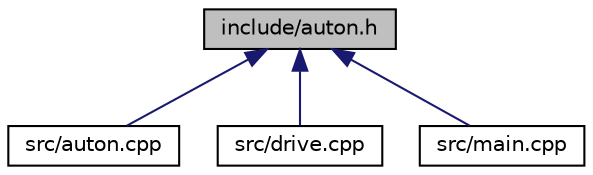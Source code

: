 digraph "include/auton.h"
{
  edge [fontname="Helvetica",fontsize="10",labelfontname="Helvetica",labelfontsize="10"];
  node [fontname="Helvetica",fontsize="10",shape=record];
  Node1 [label="include/auton.h",height=0.2,width=0.4,color="black", fillcolor="grey75", style="filled", fontcolor="black"];
  Node1 -> Node2 [dir="back",color="midnightblue",fontsize="10",style="solid"];
  Node2 [label="src/auton.cpp",height=0.2,width=0.4,color="black", fillcolor="white", style="filled",URL="$auton_8cpp.html"];
  Node1 -> Node3 [dir="back",color="midnightblue",fontsize="10",style="solid"];
  Node3 [label="src/drive.cpp",height=0.2,width=0.4,color="black", fillcolor="white", style="filled",URL="$drive_8cpp.html"];
  Node1 -> Node4 [dir="back",color="midnightblue",fontsize="10",style="solid"];
  Node4 [label="src/main.cpp",height=0.2,width=0.4,color="black", fillcolor="white", style="filled",URL="$main_8cpp.html"];
}
